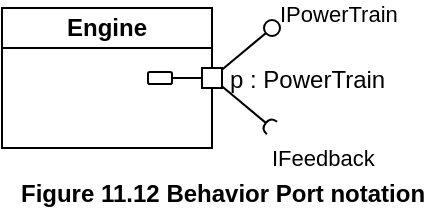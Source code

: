 <mxfile version="21.6.5" type="device">
  <diagram name="Page-1" id="uAVok0aW6yywA-THMaf2">
    <mxGraphModel dx="880" dy="511" grid="1" gridSize="10" guides="1" tooltips="1" connect="1" arrows="1" fold="1" page="1" pageScale="1" pageWidth="1169" pageHeight="827" math="0" shadow="0">
      <root>
        <mxCell id="0" />
        <mxCell id="1" parent="0" />
        <mxCell id="ZV7kqnXYr2hzzQNcxCco-7" value="&lt;b&gt;Engine&lt;/b&gt;" style="swimlane;fontStyle=0;align=center;verticalAlign=middle;childLayout=stackLayout;horizontal=1;startSize=20;horizontalStack=0;resizeParent=1;resizeParentMax=0;resizeLast=0;collapsible=0;marginBottom=0;html=1;whiteSpace=wrap;" parent="1" vertex="1">
          <mxGeometry x="40" y="170" width="105" height="70" as="geometry" />
        </mxCell>
        <mxCell id="ZV7kqnXYr2hzzQNcxCco-18" value="IPowerTrain" style="html=1;verticalAlign=bottom;labelBackgroundColor=none;startArrow=oval;startFill=0;startSize=8;endArrow=none;rounded=0;entryX=1;entryY=0.5;entryDx=0;entryDy=0;align=left;" parent="1" target="ZV7kqnXYr2hzzQNcxCco-7" edge="1">
          <mxGeometry x="-1" y="3" relative="1" as="geometry">
            <mxPoint x="175" y="180" as="sourcePoint" />
            <mxPoint x="455" y="300" as="targetPoint" />
          </mxGeometry>
        </mxCell>
        <mxCell id="ZV7kqnXYr2hzzQNcxCco-19" value="IFeedback" style="html=1;verticalAlign=top;labelBackgroundColor=none;startArrow=halfCircle;startFill=0;startSize=2;endArrow=none;rounded=0;entryX=1;entryY=0.5;entryDx=0;entryDy=0;align=left;" parent="1" target="ZV7kqnXYr2hzzQNcxCco-7" edge="1">
          <mxGeometry x="-1" y="3" relative="1" as="geometry">
            <mxPoint x="175" y="230" as="sourcePoint" />
            <mxPoint x="145" y="210" as="targetPoint" />
          </mxGeometry>
        </mxCell>
        <mxCell id="NB9CTaoQht4SxaVSOCD9-3" style="edgeStyle=orthogonalEdgeStyle;rounded=0;orthogonalLoop=1;jettySize=auto;html=1;exitX=0;exitY=0.5;exitDx=0;exitDy=0;entryX=1;entryY=0.5;entryDx=0;entryDy=0;endArrow=none;endFill=0;" edge="1" parent="1" source="ZV7kqnXYr2hzzQNcxCco-20" target="NB9CTaoQht4SxaVSOCD9-2">
          <mxGeometry relative="1" as="geometry" />
        </mxCell>
        <mxCell id="ZV7kqnXYr2hzzQNcxCco-20" value="p : PowerTrain" style="fontStyle=0;labelPosition=right;verticalLabelPosition=middle;align=left;verticalAlign=middle;spacingLeft=2;" parent="1" vertex="1">
          <mxGeometry x="140" y="200" width="10" height="10" as="geometry" />
        </mxCell>
        <mxCell id="NB9CTaoQht4SxaVSOCD9-2" value="" style="rounded=1;whiteSpace=wrap;html=1;fillColor=default;" vertex="1" parent="1">
          <mxGeometry x="113" y="202" width="12" height="6" as="geometry" />
        </mxCell>
        <mxCell id="NB9CTaoQht4SxaVSOCD9-4" value="&lt;b&gt;Figure 11.12 Behavior Port notation&lt;/b&gt;" style="text;html=1;align=center;verticalAlign=middle;resizable=0;points=[];autosize=1;strokeColor=none;fillColor=none;" vertex="1" parent="1">
          <mxGeometry x="40" y="250" width="220" height="26" as="geometry" />
        </mxCell>
      </root>
    </mxGraphModel>
  </diagram>
</mxfile>
